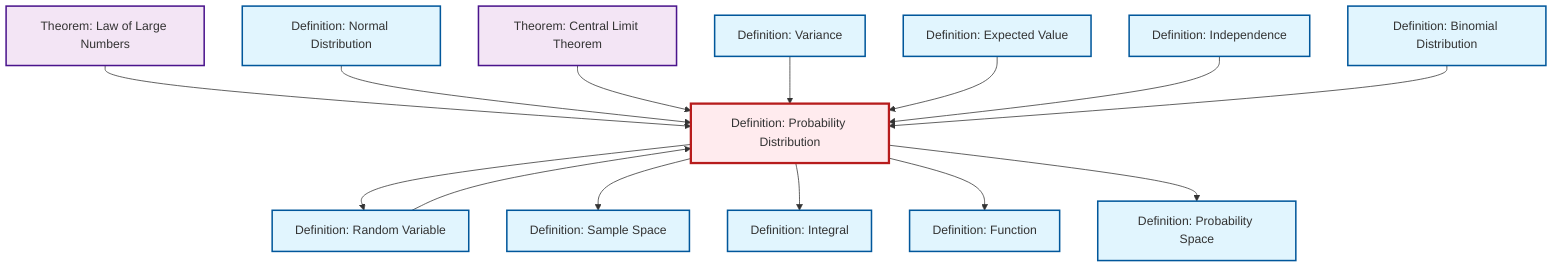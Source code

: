 graph TD
    classDef definition fill:#e1f5fe,stroke:#01579b,stroke-width:2px
    classDef theorem fill:#f3e5f5,stroke:#4a148c,stroke-width:2px
    classDef axiom fill:#fff3e0,stroke:#e65100,stroke-width:2px
    classDef example fill:#e8f5e9,stroke:#1b5e20,stroke-width:2px
    classDef current fill:#ffebee,stroke:#b71c1c,stroke-width:3px
    def-probability-distribution["Definition: Probability Distribution"]:::definition
    def-binomial-distribution["Definition: Binomial Distribution"]:::definition
    def-sample-space["Definition: Sample Space"]:::definition
    thm-law-of-large-numbers["Theorem: Law of Large Numbers"]:::theorem
    def-function["Definition: Function"]:::definition
    def-random-variable["Definition: Random Variable"]:::definition
    thm-central-limit["Theorem: Central Limit Theorem"]:::theorem
    def-variance["Definition: Variance"]:::definition
    def-independence["Definition: Independence"]:::definition
    def-integral["Definition: Integral"]:::definition
    def-expectation["Definition: Expected Value"]:::definition
    def-probability-space["Definition: Probability Space"]:::definition
    def-normal-distribution["Definition: Normal Distribution"]:::definition
    def-probability-distribution --> def-random-variable
    def-probability-distribution --> def-sample-space
    thm-law-of-large-numbers --> def-probability-distribution
    def-normal-distribution --> def-probability-distribution
    def-probability-distribution --> def-integral
    def-probability-distribution --> def-function
    thm-central-limit --> def-probability-distribution
    def-variance --> def-probability-distribution
    def-probability-distribution --> def-probability-space
    def-expectation --> def-probability-distribution
    def-independence --> def-probability-distribution
    def-binomial-distribution --> def-probability-distribution
    def-random-variable --> def-probability-distribution
    class def-probability-distribution current